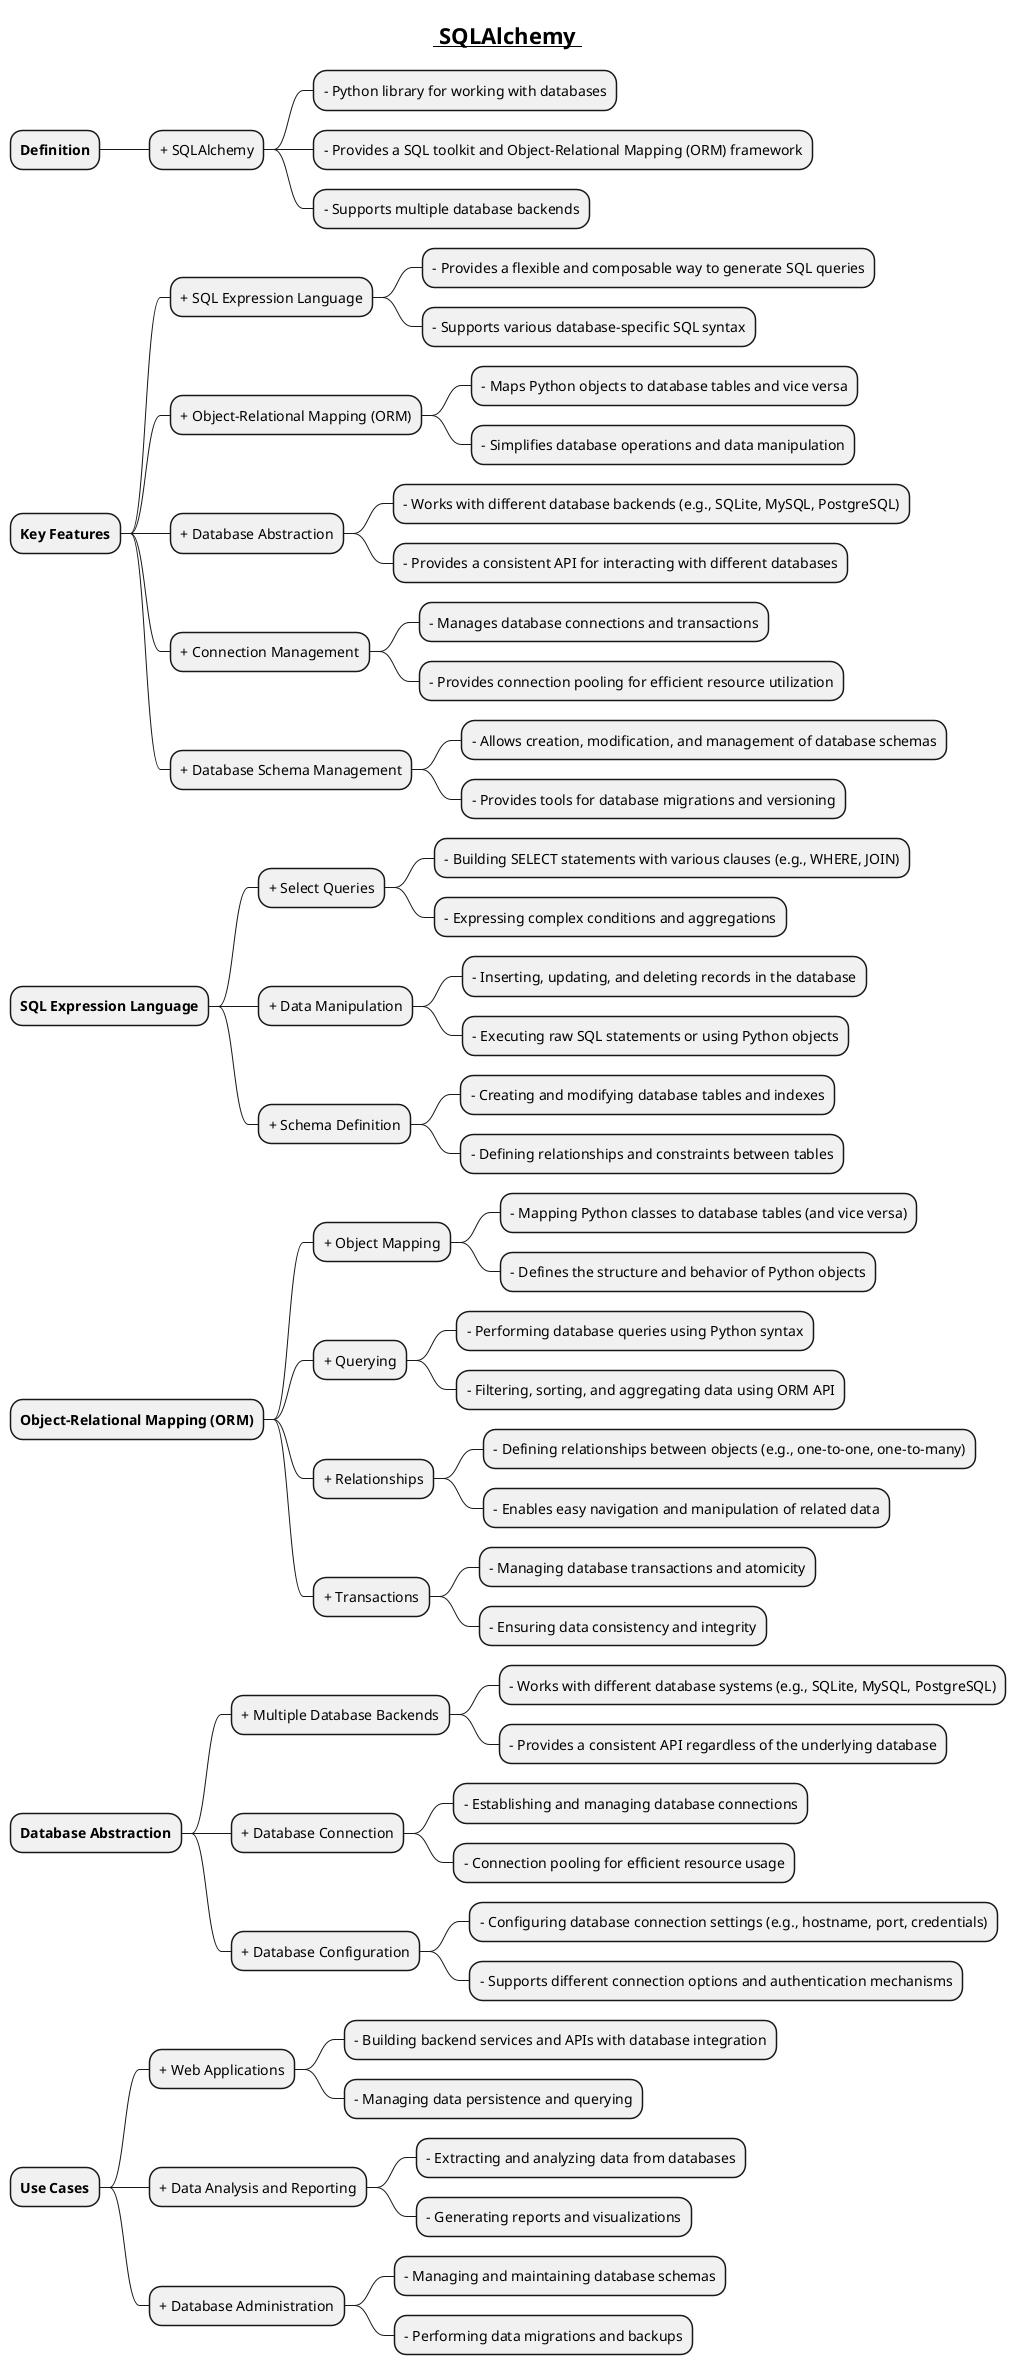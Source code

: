 @startmindmap

title =__ SQLAlchemy __

* **Definition**
** + SQLAlchemy
*** - Python library for working with databases
*** - Provides a SQL toolkit and Object-Relational Mapping (ORM) framework
*** - Supports multiple database backends

* **Key Features**
** + SQL Expression Language
*** - Provides a flexible and composable way to generate SQL queries
*** - Supports various database-specific SQL syntax
** + Object-Relational Mapping (ORM)
*** - Maps Python objects to database tables and vice versa
*** - Simplifies database operations and data manipulation
** + Database Abstraction
*** - Works with different database backends (e.g., SQLite, MySQL, PostgreSQL)
*** - Provides a consistent API for interacting with different databases
** + Connection Management
*** - Manages database connections and transactions
*** - Provides connection pooling for efficient resource utilization
** + Database Schema Management
*** - Allows creation, modification, and management of database schemas
*** - Provides tools for database migrations and versioning

* **SQL Expression Language**
** + Select Queries
*** - Building SELECT statements with various clauses (e.g., WHERE, JOIN)
*** - Expressing complex conditions and aggregations
** + Data Manipulation
*** - Inserting, updating, and deleting records in the database
*** - Executing raw SQL statements or using Python objects
** + Schema Definition
*** - Creating and modifying database tables and indexes
*** - Defining relationships and constraints between tables

* **Object-Relational Mapping (ORM)**
** + Object Mapping
*** - Mapping Python classes to database tables (and vice versa)
*** - Defines the structure and behavior of Python objects
** + Querying
*** - Performing database queries using Python syntax
*** - Filtering, sorting, and aggregating data using ORM API
** + Relationships
*** - Defining relationships between objects (e.g., one-to-one, one-to-many)
*** - Enables easy navigation and manipulation of related data
** + Transactions
*** - Managing database transactions and atomicity
*** - Ensuring data consistency and integrity

* **Database Abstraction**
** + Multiple Database Backends
*** - Works with different database systems (e.g., SQLite, MySQL, PostgreSQL)
*** - Provides a consistent API regardless of the underlying database
** + Database Connection
*** - Establishing and managing database connections
*** - Connection pooling for efficient resource usage
** + Database Configuration
*** - Configuring database connection settings (e.g., hostname, port, credentials)
*** - Supports different connection options and authentication mechanisms

* **Use Cases**
** + Web Applications
*** - Building backend services and APIs with database integration
*** - Managing data persistence and querying
** + Data Analysis and Reporting
*** - Extracting and analyzing data from databases
*** - Generating reports and visualizations
** + Database Administration
*** - Managing and maintaining database schemas
*** - Performing data migrations and backups

@endmindmap
